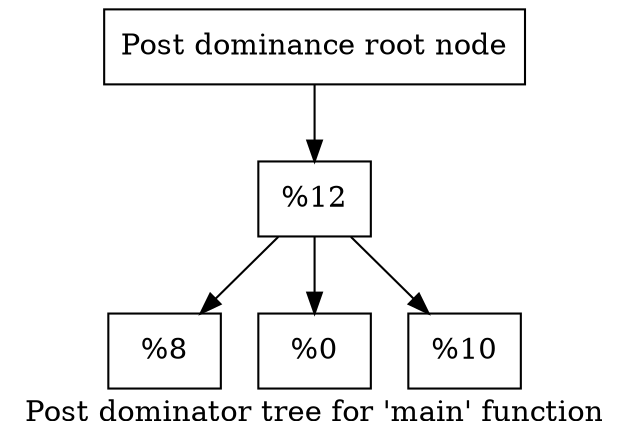 digraph "Post dominator tree for 'main' function" {
	label="Post dominator tree for 'main' function";

	Node0x1e60c90 [shape=record,label="{Post dominance root node}"];
	Node0x1e60c90 -> Node0x1e610e0;
	Node0x1e610e0 [shape=record,label="{%12}"];
	Node0x1e610e0 -> Node0x1e61120;
	Node0x1e610e0 -> Node0x1e61160;
	Node0x1e610e0 -> Node0x1e611a0;
	Node0x1e61120 [shape=record,label="{%8}"];
	Node0x1e61160 [shape=record,label="{%0}"];
	Node0x1e611a0 [shape=record,label="{%10}"];
}
